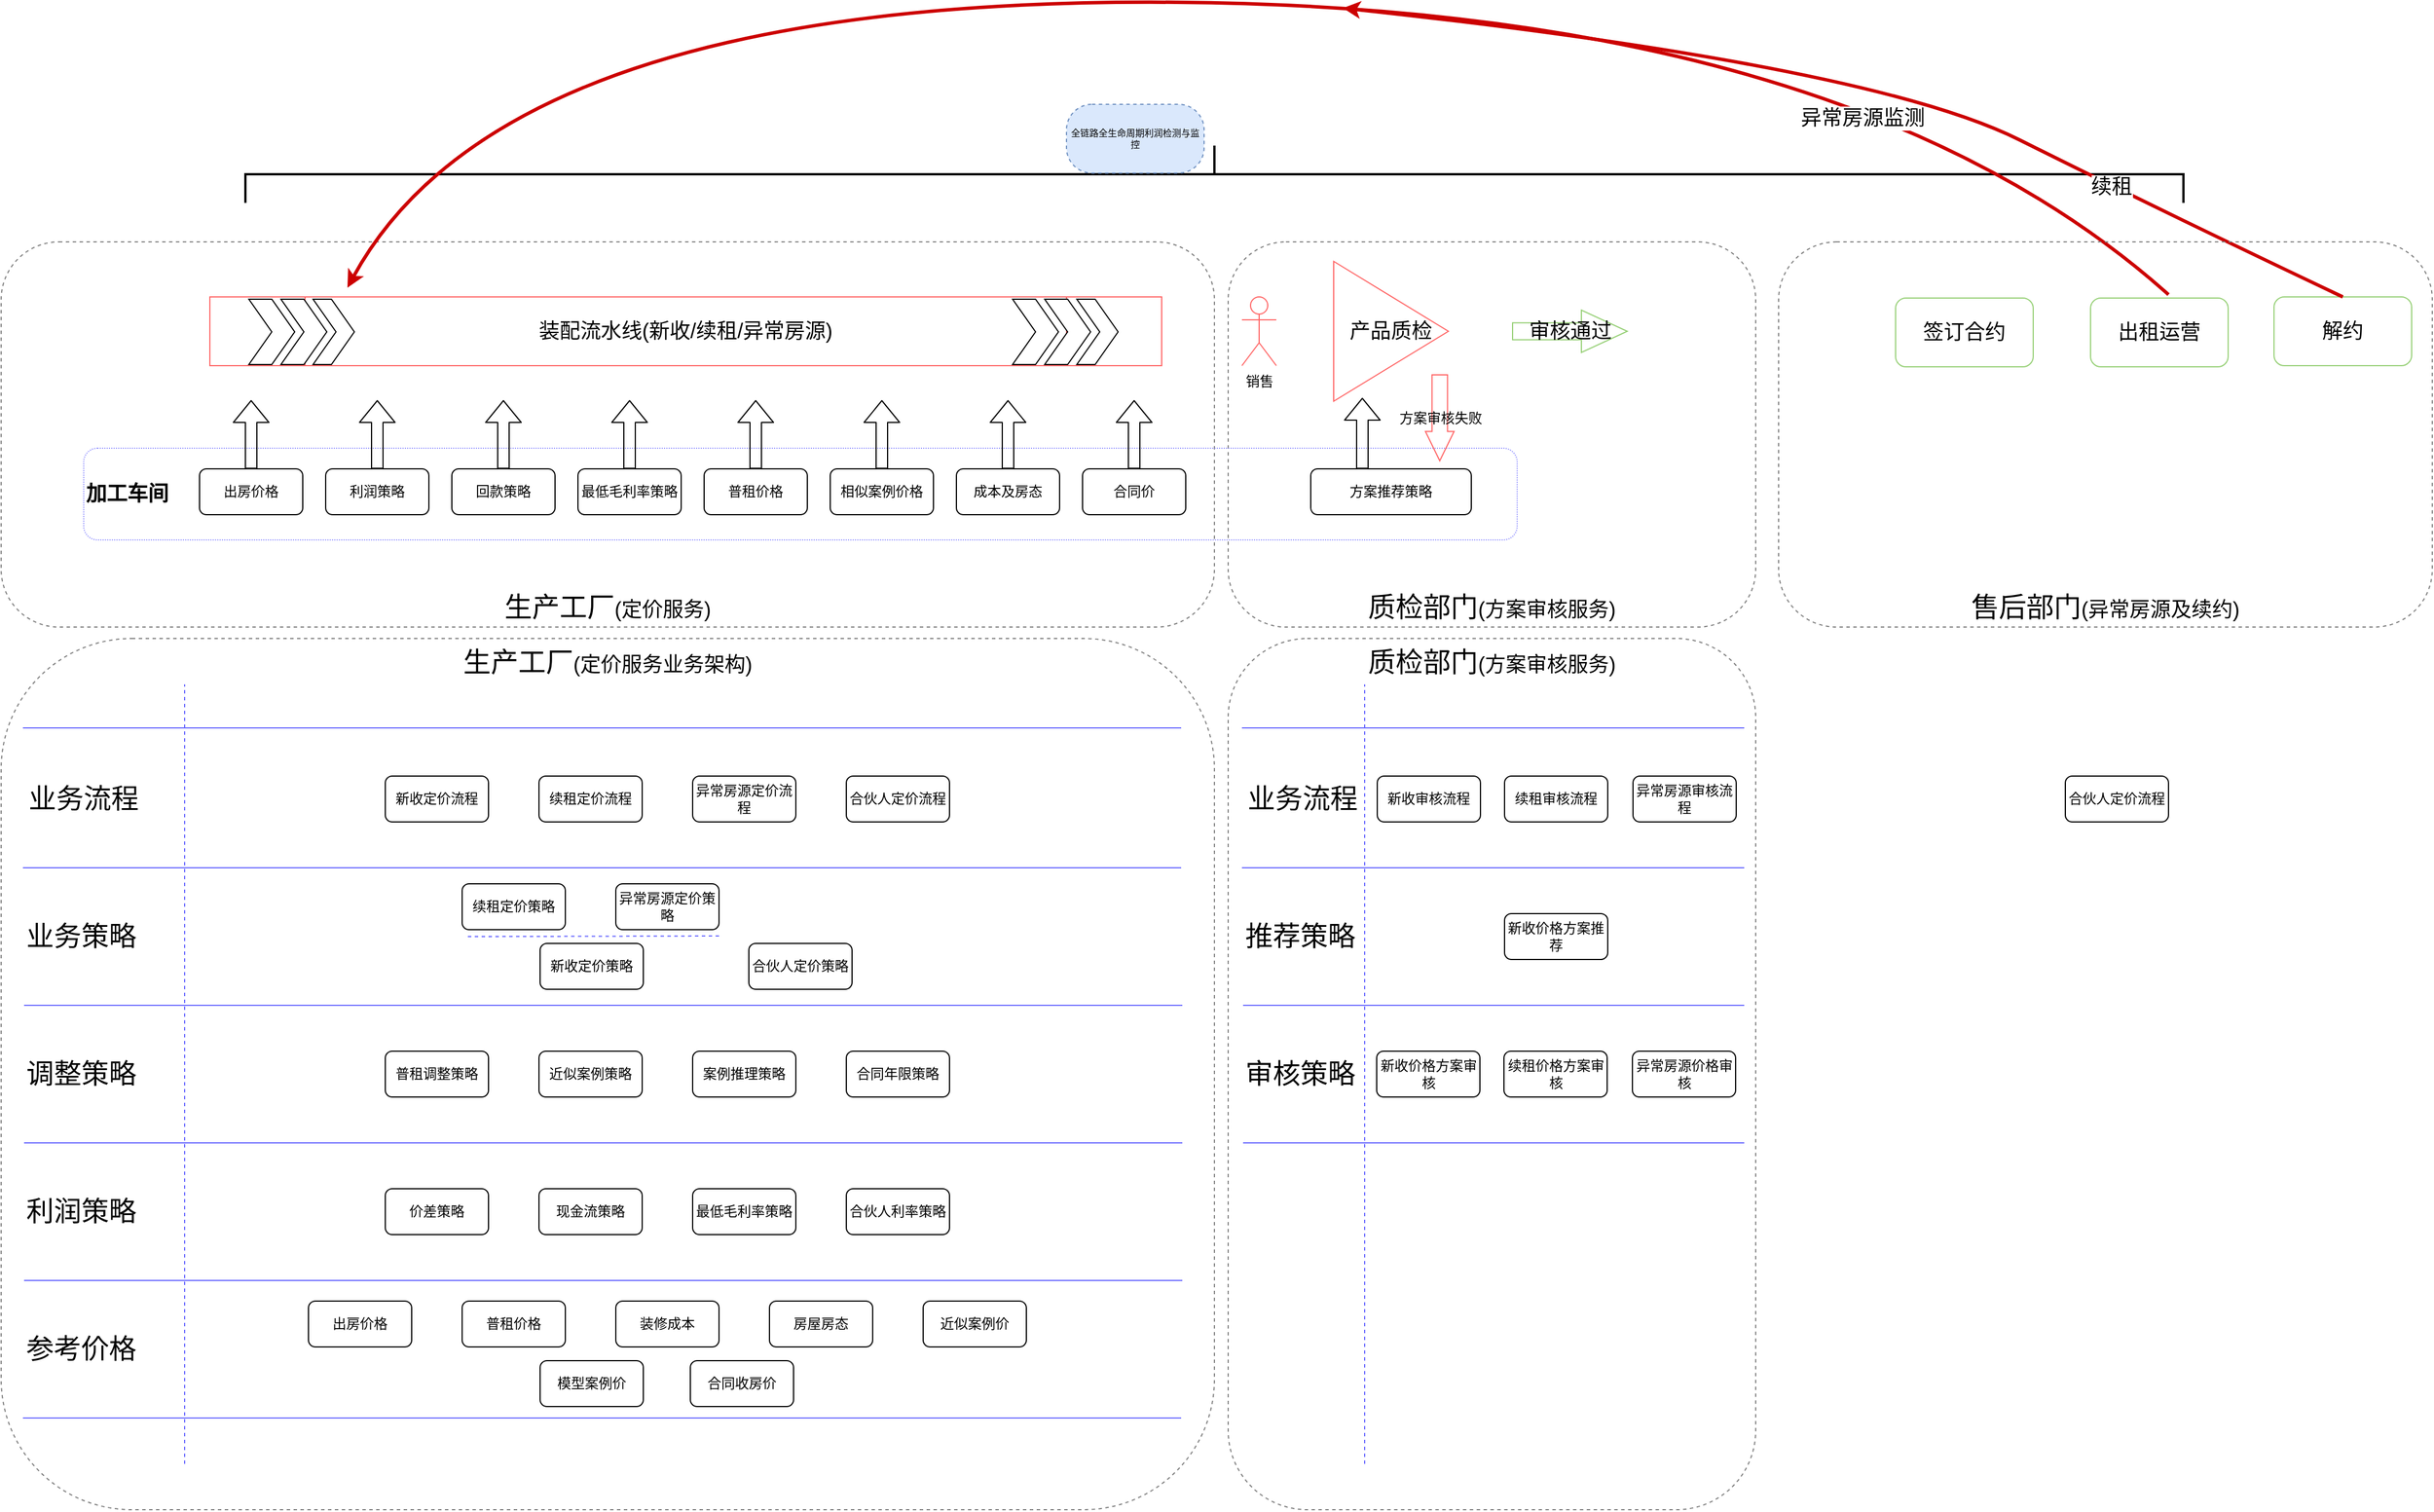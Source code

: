 <mxfile version="12.3.7" type="github" pages="1">
  <diagram id="HB1foXao_2k8xeVR197A" name="Page-1">
    <mxGraphModel dx="1261" dy="727" grid="1" gridSize="10" guides="1" tooltips="1" connect="1" arrows="1" fold="1" page="1" pageScale="1" pageWidth="2339" pageHeight="3300" math="0" shadow="0">
      <root>
        <mxCell id="0"/>
        <mxCell id="1" parent="0"/>
        <mxCell id="-rSRdJJcapElQBQnEtXR-94" value="&lt;div&gt;&lt;font style=&quot;font-size: 24px&quot;&gt;生产工厂&lt;/font&gt;&lt;span style=&quot;font-size: 18px&quot;&gt;(定价服务业务架构)&lt;/span&gt;&lt;/div&gt;" style="rounded=1;whiteSpace=wrap;html=1;strokeColor=#808080;strokeWidth=1;fillColor=none;dashed=1;align=center;verticalAlign=top;" vertex="1" parent="1">
          <mxGeometry x="160" y="1120" width="1058" height="760" as="geometry"/>
        </mxCell>
        <mxCell id="-rSRdJJcapElQBQnEtXR-48" value="&lt;div&gt;&lt;font style=&quot;font-size: 24px&quot;&gt;生产工厂&lt;/font&gt;&lt;span style=&quot;font-size: 18px&quot;&gt;(定价服务)&lt;/span&gt;&lt;/div&gt;" style="rounded=1;whiteSpace=wrap;html=1;strokeColor=#808080;strokeWidth=1;fillColor=none;dashed=1;align=center;verticalAlign=bottom;" vertex="1" parent="1">
          <mxGeometry x="160" y="774" width="1058" height="336" as="geometry"/>
        </mxCell>
        <mxCell id="-rSRdJJcapElQBQnEtXR-54" value="&lt;div&gt;&lt;span style=&quot;font-size: 24px&quot;&gt;质检部门&lt;/span&gt;&lt;span style=&quot;font-size: 18px&quot;&gt;(方案审核服务)&lt;/span&gt;&lt;/div&gt;" style="rounded=1;whiteSpace=wrap;html=1;strokeColor=#808080;strokeWidth=1;fillColor=none;dashed=1;align=center;verticalAlign=bottom;" vertex="1" parent="1">
          <mxGeometry x="1230" y="774" width="460" height="336" as="geometry"/>
        </mxCell>
        <mxCell id="-rSRdJJcapElQBQnEtXR-15" value="&lt;h2&gt;&lt;span&gt;加工车间&lt;/span&gt;&lt;/h2&gt;" style="rounded=1;whiteSpace=wrap;html=1;dashed=1;dashPattern=1 1;strokeWidth=1;strokeColor=#9999FF;fillColor=none;align=left;" vertex="1" parent="1">
          <mxGeometry x="232" y="954" width="1250" height="80" as="geometry"/>
        </mxCell>
        <mxCell id="-rSRdJJcapElQBQnEtXR-1" value="利润策略" style="rounded=1;whiteSpace=wrap;html=1;" vertex="1" parent="1">
          <mxGeometry x="443" y="972" width="90" height="40" as="geometry"/>
        </mxCell>
        <mxCell id="-rSRdJJcapElQBQnEtXR-2" value="回款策略" style="rounded=1;whiteSpace=wrap;html=1;" vertex="1" parent="1">
          <mxGeometry x="553" y="972" width="90" height="40" as="geometry"/>
        </mxCell>
        <mxCell id="-rSRdJJcapElQBQnEtXR-3" value="出房价格" style="rounded=1;whiteSpace=wrap;html=1;" vertex="1" parent="1">
          <mxGeometry x="333" y="972" width="90" height="40" as="geometry"/>
        </mxCell>
        <mxCell id="-rSRdJJcapElQBQnEtXR-4" value="最低毛利率策略" style="rounded=1;whiteSpace=wrap;html=1;" vertex="1" parent="1">
          <mxGeometry x="663" y="972" width="90" height="40" as="geometry"/>
        </mxCell>
        <mxCell id="-rSRdJJcapElQBQnEtXR-5" value="" style="shape=flexArrow;endArrow=classic;html=1;" edge="1" parent="1">
          <mxGeometry width="50" height="50" relative="1" as="geometry">
            <mxPoint x="378" y="972" as="sourcePoint"/>
            <mxPoint x="378" y="912" as="targetPoint"/>
          </mxGeometry>
        </mxCell>
        <mxCell id="-rSRdJJcapElQBQnEtXR-6" value="" style="shape=flexArrow;endArrow=classic;html=1;" edge="1" parent="1">
          <mxGeometry width="50" height="50" relative="1" as="geometry">
            <mxPoint x="488" y="972" as="sourcePoint"/>
            <mxPoint x="488" y="912" as="targetPoint"/>
          </mxGeometry>
        </mxCell>
        <mxCell id="-rSRdJJcapElQBQnEtXR-7" value="" style="shape=flexArrow;endArrow=classic;html=1;" edge="1" parent="1">
          <mxGeometry width="50" height="50" relative="1" as="geometry">
            <mxPoint x="598" y="972" as="sourcePoint"/>
            <mxPoint x="598" y="912" as="targetPoint"/>
          </mxGeometry>
        </mxCell>
        <mxCell id="-rSRdJJcapElQBQnEtXR-8" value="" style="shape=flexArrow;endArrow=classic;html=1;" edge="1" parent="1">
          <mxGeometry width="50" height="50" relative="1" as="geometry">
            <mxPoint x="708" y="972" as="sourcePoint"/>
            <mxPoint x="708" y="912" as="targetPoint"/>
          </mxGeometry>
        </mxCell>
        <mxCell id="-rSRdJJcapElQBQnEtXR-9" value="普租价格" style="rounded=1;whiteSpace=wrap;html=1;" vertex="1" parent="1">
          <mxGeometry x="773" y="972" width="90" height="40" as="geometry"/>
        </mxCell>
        <mxCell id="-rSRdJJcapElQBQnEtXR-10" value="" style="shape=flexArrow;endArrow=classic;html=1;" edge="1" parent="1">
          <mxGeometry width="50" height="50" relative="1" as="geometry">
            <mxPoint x="818" y="972" as="sourcePoint"/>
            <mxPoint x="818" y="912" as="targetPoint"/>
          </mxGeometry>
        </mxCell>
        <mxCell id="-rSRdJJcapElQBQnEtXR-11" value="相似案例价格" style="rounded=1;whiteSpace=wrap;html=1;" vertex="1" parent="1">
          <mxGeometry x="883" y="972" width="90" height="40" as="geometry"/>
        </mxCell>
        <mxCell id="-rSRdJJcapElQBQnEtXR-12" value="" style="shape=flexArrow;endArrow=classic;html=1;" edge="1" parent="1">
          <mxGeometry width="50" height="50" relative="1" as="geometry">
            <mxPoint x="928" y="972" as="sourcePoint"/>
            <mxPoint x="928" y="912" as="targetPoint"/>
          </mxGeometry>
        </mxCell>
        <mxCell id="-rSRdJJcapElQBQnEtXR-13" value="成本及房态" style="rounded=1;whiteSpace=wrap;html=1;" vertex="1" parent="1">
          <mxGeometry x="993" y="972" width="90" height="40" as="geometry"/>
        </mxCell>
        <mxCell id="-rSRdJJcapElQBQnEtXR-14" value="" style="shape=flexArrow;endArrow=classic;html=1;" edge="1" parent="1">
          <mxGeometry width="50" height="50" relative="1" as="geometry">
            <mxPoint x="1038" y="972" as="sourcePoint"/>
            <mxPoint x="1038" y="912" as="targetPoint"/>
          </mxGeometry>
        </mxCell>
        <mxCell id="-rSRdJJcapElQBQnEtXR-17" value="合同价" style="rounded=1;whiteSpace=wrap;html=1;" vertex="1" parent="1">
          <mxGeometry x="1103" y="972" width="90" height="40" as="geometry"/>
        </mxCell>
        <mxCell id="-rSRdJJcapElQBQnEtXR-18" value="" style="shape=flexArrow;endArrow=classic;html=1;" edge="1" parent="1">
          <mxGeometry width="50" height="50" relative="1" as="geometry">
            <mxPoint x="1148" y="972" as="sourcePoint"/>
            <mxPoint x="1148" y="912" as="targetPoint"/>
          </mxGeometry>
        </mxCell>
        <mxCell id="-rSRdJJcapElQBQnEtXR-19" value="&lt;font style=&quot;font-size: 18px&quot;&gt;装配流水线(新收/续租/异常房源)&lt;/font&gt;" style="shape=process;whiteSpace=wrap;html=1;backgroundOutline=1;strokeColor=#FF6666;strokeWidth=1;fillColor=none;" vertex="1" parent="1">
          <mxGeometry x="342" y="822" width="830" height="60" as="geometry"/>
        </mxCell>
        <mxCell id="-rSRdJJcapElQBQnEtXR-21" value="" style="swimlane;childLayout=stackLayout;horizontal=1;fillColor=none;horizontalStack=1;resizeParent=1;resizeParentMax=0;resizeLast=0;collapsible=0;strokeColor=none;stackBorder=10;stackSpacing=-12;resizable=1;align=center;points=[];fontColor=#000000;" vertex="1" parent="1">
          <mxGeometry x="366" y="791" width="112" height="100" as="geometry"/>
        </mxCell>
        <mxCell id="-rSRdJJcapElQBQnEtXR-22" value="" style="shape=step;perimeter=stepPerimeter;fixedSize=1;points=[];" vertex="1" parent="-rSRdJJcapElQBQnEtXR-21">
          <mxGeometry x="10" y="33" width="40" height="57" as="geometry"/>
        </mxCell>
        <mxCell id="-rSRdJJcapElQBQnEtXR-23" value="" style="shape=step;perimeter=stepPerimeter;fixedSize=1;points=[];size=20;" vertex="1" parent="-rSRdJJcapElQBQnEtXR-21">
          <mxGeometry x="38" y="33" width="40" height="57" as="geometry"/>
        </mxCell>
        <mxCell id="-rSRdJJcapElQBQnEtXR-24" value="" style="shape=step;perimeter=stepPerimeter;fixedSize=1;points=[];" vertex="1" parent="-rSRdJJcapElQBQnEtXR-21">
          <mxGeometry x="66" y="33" width="36" height="57" as="geometry"/>
        </mxCell>
        <mxCell id="-rSRdJJcapElQBQnEtXR-25" value="" style="swimlane;childLayout=stackLayout;horizontal=1;fillColor=none;horizontalStack=1;resizeParent=1;resizeParentMax=0;resizeLast=0;collapsible=0;strokeColor=none;stackBorder=10;stackSpacing=-12;resizable=1;align=center;points=[];fontColor=#000000;" vertex="1" parent="1">
          <mxGeometry x="1032" y="791" width="112" height="100" as="geometry"/>
        </mxCell>
        <mxCell id="-rSRdJJcapElQBQnEtXR-26" value="" style="shape=step;perimeter=stepPerimeter;fixedSize=1;points=[];" vertex="1" parent="-rSRdJJcapElQBQnEtXR-25">
          <mxGeometry x="10" y="33" width="40" height="57" as="geometry"/>
        </mxCell>
        <mxCell id="-rSRdJJcapElQBQnEtXR-27" value="" style="shape=step;perimeter=stepPerimeter;fixedSize=1;points=[];size=20;" vertex="1" parent="-rSRdJJcapElQBQnEtXR-25">
          <mxGeometry x="38" y="33" width="40" height="57" as="geometry"/>
        </mxCell>
        <mxCell id="-rSRdJJcapElQBQnEtXR-28" value="" style="shape=step;perimeter=stepPerimeter;fixedSize=1;points=[];" vertex="1" parent="-rSRdJJcapElQBQnEtXR-25">
          <mxGeometry x="66" y="33" width="36" height="57" as="geometry"/>
        </mxCell>
        <mxCell id="-rSRdJJcapElQBQnEtXR-29" value="&lt;font style=&quot;font-size: 18px&quot;&gt;产品质检&lt;br&gt;&lt;/font&gt;" style="triangle;whiteSpace=wrap;html=1;strokeColor=#FF6666;strokeWidth=1;fillColor=none;" vertex="1" parent="1">
          <mxGeometry x="1322" y="791" width="100" height="122" as="geometry"/>
        </mxCell>
        <mxCell id="-rSRdJJcapElQBQnEtXR-32" value="销售" style="shape=umlActor;verticalLabelPosition=bottom;labelBackgroundColor=#ffffff;verticalAlign=top;html=1;strokeColor=#FF6666;strokeWidth=1;fillColor=none;" vertex="1" parent="1">
          <mxGeometry x="1242" y="822" width="30" height="60" as="geometry"/>
        </mxCell>
        <mxCell id="-rSRdJJcapElQBQnEtXR-33" value="方案推荐策略" style="rounded=1;whiteSpace=wrap;html=1;" vertex="1" parent="1">
          <mxGeometry x="1302" y="972" width="140" height="40" as="geometry"/>
        </mxCell>
        <mxCell id="-rSRdJJcapElQBQnEtXR-34" value="" style="shape=flexArrow;endArrow=classic;html=1;" edge="1" parent="1">
          <mxGeometry width="50" height="50" relative="1" as="geometry">
            <mxPoint x="1347" y="972" as="sourcePoint"/>
            <mxPoint x="1347" y="910" as="targetPoint"/>
          </mxGeometry>
        </mxCell>
        <mxCell id="-rSRdJJcapElQBQnEtXR-36" value="方案审核失败" style="html=1;shadow=0;dashed=0;align=center;verticalAlign=middle;shape=mxgraph.arrows2.arrow;dy=0.46;dx=25.67;direction=south;notch=0;strokeColor=#FF6666;strokeWidth=1;fillColor=none;" vertex="1" parent="1">
          <mxGeometry x="1402" y="890" width="25" height="75" as="geometry"/>
        </mxCell>
        <mxCell id="-rSRdJJcapElQBQnEtXR-37" value="&lt;font style=&quot;font-size: 18px&quot;&gt;审核通过&lt;/font&gt;" style="html=1;shadow=0;dashed=0;align=center;verticalAlign=middle;shape=mxgraph.arrows2.arrow;dy=0.6;dx=40;notch=0;strokeColor=#97D077;strokeWidth=1;fillColor=none;" vertex="1" parent="1">
          <mxGeometry x="1478" y="833.5" width="100" height="37" as="geometry"/>
        </mxCell>
        <mxCell id="-rSRdJJcapElQBQnEtXR-38" value="&lt;font style=&quot;font-size: 18px&quot;&gt;签订合约&lt;/font&gt;" style="rounded=1;whiteSpace=wrap;html=1;strokeColor=#97D077;strokeWidth=1;fillColor=none;" vertex="1" parent="1">
          <mxGeometry x="1812" y="823" width="120" height="60" as="geometry"/>
        </mxCell>
        <mxCell id="-rSRdJJcapElQBQnEtXR-39" value="&lt;font style=&quot;font-size: 18px&quot;&gt;出租运营&lt;/font&gt;" style="rounded=1;whiteSpace=wrap;html=1;strokeColor=#97D077;strokeWidth=1;fillColor=none;" vertex="1" parent="1">
          <mxGeometry x="1982" y="823" width="120" height="60" as="geometry"/>
        </mxCell>
        <mxCell id="-rSRdJJcapElQBQnEtXR-40" value="&lt;font style=&quot;font-size: 18px&quot;&gt;解约&lt;/font&gt;" style="rounded=1;whiteSpace=wrap;html=1;strokeColor=#97D077;strokeWidth=1;fillColor=none;" vertex="1" parent="1">
          <mxGeometry x="2142" y="822" width="120" height="60" as="geometry"/>
        </mxCell>
        <mxCell id="-rSRdJJcapElQBQnEtXR-41" value="" style="strokeWidth=2;html=1;shape=mxgraph.flowchart.annotation_2;align=center;labelPosition=center;pointerEvents=1;fillColor=none;rotation=90;verticalLabelPosition=middle;verticalAlign=middle;" vertex="1" parent="1">
          <mxGeometry x="1193" y="-130" width="50" height="1690" as="geometry"/>
        </mxCell>
        <mxCell id="-rSRdJJcapElQBQnEtXR-44" value="" style="curved=1;endArrow=classic;html=1;entryX=0.857;entryY=0.23;entryDx=0;entryDy=0;entryPerimeter=0;strokeWidth=3;strokeColor=#CC0000;" edge="1" parent="1" target="-rSRdJJcapElQBQnEtXR-21">
          <mxGeometry width="50" height="50" relative="1" as="geometry">
            <mxPoint x="2050" y="820" as="sourcePoint"/>
            <mxPoint x="330" y="780" as="targetPoint"/>
            <Array as="points">
              <mxPoint x="1770" y="570"/>
              <mxPoint x="600" y="560"/>
            </Array>
          </mxGeometry>
        </mxCell>
        <mxCell id="-rSRdJJcapElQBQnEtXR-45" value="&lt;font style=&quot;font-size: 18px&quot;&gt;异常房源监测&lt;/font&gt;" style="text;html=1;align=center;verticalAlign=middle;resizable=0;points=[];;labelBackgroundColor=#ffffff;" vertex="1" connectable="0" parent="-rSRdJJcapElQBQnEtXR-44">
          <mxGeometry x="-0.001" y="3" relative="1" as="geometry">
            <mxPoint x="554" y="97" as="offset"/>
          </mxGeometry>
        </mxCell>
        <mxCell id="-rSRdJJcapElQBQnEtXR-46" value="" style="curved=1;endArrow=classic;html=1;strokeColor=#CC0000;strokeWidth=3;exitX=0.5;exitY=0;exitDx=0;exitDy=0;" edge="1" parent="1" source="-rSRdJJcapElQBQnEtXR-40">
          <mxGeometry width="50" height="50" relative="1" as="geometry">
            <mxPoint x="2000" y="750" as="sourcePoint"/>
            <mxPoint x="1330" y="570" as="targetPoint"/>
            <Array as="points">
              <mxPoint x="2050" y="750"/>
              <mxPoint x="1790" y="620"/>
            </Array>
          </mxGeometry>
        </mxCell>
        <mxCell id="-rSRdJJcapElQBQnEtXR-47" value="&lt;font style=&quot;font-size: 18px&quot;&gt;续租&lt;/font&gt;" style="text;html=1;align=center;verticalAlign=middle;resizable=0;points=[];;labelBackgroundColor=#ffffff;" vertex="1" connectable="0" parent="-rSRdJJcapElQBQnEtXR-46">
          <mxGeometry x="-0.512" y="1" relative="1" as="geometry">
            <mxPoint x="1" as="offset"/>
          </mxGeometry>
        </mxCell>
        <mxCell id="-rSRdJJcapElQBQnEtXR-55" value="&lt;div&gt;&lt;span style=&quot;font-size: 24px&quot;&gt;售后部门&lt;/span&gt;&lt;span style=&quot;font-size: 18px&quot;&gt;(异常房源及续约)&lt;/span&gt;&lt;/div&gt;" style="rounded=1;whiteSpace=wrap;html=1;strokeColor=#808080;strokeWidth=1;fillColor=none;dashed=1;align=center;verticalAlign=bottom;" vertex="1" parent="1">
          <mxGeometry x="1710" y="774" width="570" height="336" as="geometry"/>
        </mxCell>
        <mxCell id="-rSRdJJcapElQBQnEtXR-56" value="" style="endArrow=none;html=1;strokeColor=#6666FF;strokeWidth=1;fontSize=2;" edge="1" parent="1">
          <mxGeometry width="50" height="50" relative="1" as="geometry">
            <mxPoint x="179" y="1198" as="sourcePoint"/>
            <mxPoint x="1189" y="1198" as="targetPoint"/>
          </mxGeometry>
        </mxCell>
        <mxCell id="-rSRdJJcapElQBQnEtXR-57" value="" style="endArrow=none;html=1;strokeColor=#6666FF;strokeWidth=1;fontSize=2;" edge="1" parent="1">
          <mxGeometry width="50" height="50" relative="1" as="geometry">
            <mxPoint x="179" y="1320" as="sourcePoint"/>
            <mxPoint x="1189" y="1320" as="targetPoint"/>
          </mxGeometry>
        </mxCell>
        <mxCell id="-rSRdJJcapElQBQnEtXR-58" value="" style="endArrow=none;html=1;strokeColor=#6666FF;strokeWidth=1;fontSize=2;" edge="1" parent="1">
          <mxGeometry width="50" height="50" relative="1" as="geometry">
            <mxPoint x="180" y="1440" as="sourcePoint"/>
            <mxPoint x="1190" y="1440" as="targetPoint"/>
          </mxGeometry>
        </mxCell>
        <mxCell id="-rSRdJJcapElQBQnEtXR-59" value="" style="endArrow=none;html=1;strokeColor=#6666FF;strokeWidth=1;fontSize=2;" edge="1" parent="1">
          <mxGeometry width="50" height="50" relative="1" as="geometry">
            <mxPoint x="180" y="1560" as="sourcePoint"/>
            <mxPoint x="1190" y="1560" as="targetPoint"/>
          </mxGeometry>
        </mxCell>
        <mxCell id="-rSRdJJcapElQBQnEtXR-60" value="" style="endArrow=none;html=1;strokeColor=#6666FF;strokeWidth=1;fontSize=2;" edge="1" parent="1">
          <mxGeometry width="50" height="50" relative="1" as="geometry">
            <mxPoint x="180" y="1680" as="sourcePoint"/>
            <mxPoint x="1190" y="1680" as="targetPoint"/>
          </mxGeometry>
        </mxCell>
        <mxCell id="-rSRdJJcapElQBQnEtXR-61" value="" style="endArrow=none;html=1;strokeColor=#6666FF;strokeWidth=1;fontSize=2;" edge="1" parent="1">
          <mxGeometry width="50" height="50" relative="1" as="geometry">
            <mxPoint x="179" y="1800" as="sourcePoint"/>
            <mxPoint x="1189" y="1800" as="targetPoint"/>
          </mxGeometry>
        </mxCell>
        <mxCell id="-rSRdJJcapElQBQnEtXR-64" value="" style="endArrow=none;dashed=1;html=1;strokeColor=#6666FF;strokeWidth=1;fontSize=2;" edge="1" parent="1">
          <mxGeometry width="50" height="50" relative="1" as="geometry">
            <mxPoint x="320" y="1840" as="sourcePoint"/>
            <mxPoint x="320" y="1160" as="targetPoint"/>
          </mxGeometry>
        </mxCell>
        <mxCell id="-rSRdJJcapElQBQnEtXR-65" value="出房价格" style="rounded=1;whiteSpace=wrap;html=1;" vertex="1" parent="1">
          <mxGeometry x="428" y="1698" width="90" height="40" as="geometry"/>
        </mxCell>
        <mxCell id="-rSRdJJcapElQBQnEtXR-66" value="普租价格" style="rounded=1;whiteSpace=wrap;html=1;" vertex="1" parent="1">
          <mxGeometry x="562" y="1698" width="90" height="40" as="geometry"/>
        </mxCell>
        <mxCell id="-rSRdJJcapElQBQnEtXR-67" value="装修成本" style="rounded=1;whiteSpace=wrap;html=1;" vertex="1" parent="1">
          <mxGeometry x="696" y="1698" width="90" height="40" as="geometry"/>
        </mxCell>
        <mxCell id="-rSRdJJcapElQBQnEtXR-68" value="房屋房态" style="rounded=1;whiteSpace=wrap;html=1;" vertex="1" parent="1">
          <mxGeometry x="830" y="1698" width="90" height="40" as="geometry"/>
        </mxCell>
        <mxCell id="-rSRdJJcapElQBQnEtXR-69" value="近似案例价" style="rounded=1;whiteSpace=wrap;html=1;" vertex="1" parent="1">
          <mxGeometry x="964" y="1698" width="90" height="40" as="geometry"/>
        </mxCell>
        <mxCell id="-rSRdJJcapElQBQnEtXR-70" value="模型案例价" style="rounded=1;whiteSpace=wrap;html=1;" vertex="1" parent="1">
          <mxGeometry x="630" y="1750" width="90" height="40" as="geometry"/>
        </mxCell>
        <mxCell id="-rSRdJJcapElQBQnEtXR-71" value="合同收房价" style="rounded=1;whiteSpace=wrap;html=1;" vertex="1" parent="1">
          <mxGeometry x="761" y="1750" width="90" height="40" as="geometry"/>
        </mxCell>
        <mxCell id="-rSRdJJcapElQBQnEtXR-72" value="&lt;font style=&quot;font-size: 24px&quot;&gt;参考价格&lt;/font&gt;" style="text;html=1;strokeColor=none;fillColor=none;align=center;verticalAlign=middle;whiteSpace=wrap;rounded=0;dashed=1;fontSize=8;" vertex="1" parent="1">
          <mxGeometry x="180" y="1730" width="100" height="20" as="geometry"/>
        </mxCell>
        <mxCell id="-rSRdJJcapElQBQnEtXR-73" value="&lt;font style=&quot;font-size: 24px&quot;&gt;利润策略&lt;/font&gt;" style="text;html=1;strokeColor=none;fillColor=none;align=center;verticalAlign=middle;whiteSpace=wrap;rounded=0;dashed=1;fontSize=8;" vertex="1" parent="1">
          <mxGeometry x="180" y="1610" width="100" height="20" as="geometry"/>
        </mxCell>
        <mxCell id="-rSRdJJcapElQBQnEtXR-74" value="&lt;font style=&quot;font-size: 24px&quot;&gt;调整策略&lt;/font&gt;" style="text;html=1;strokeColor=none;fillColor=none;align=center;verticalAlign=middle;whiteSpace=wrap;rounded=0;dashed=1;fontSize=8;" vertex="1" parent="1">
          <mxGeometry x="180" y="1490" width="100" height="20" as="geometry"/>
        </mxCell>
        <mxCell id="-rSRdJJcapElQBQnEtXR-75" value="&lt;font style=&quot;font-size: 24px&quot;&gt;业务策略&lt;/font&gt;" style="text;html=1;strokeColor=none;fillColor=none;align=center;verticalAlign=middle;whiteSpace=wrap;rounded=0;dashed=1;fontSize=8;" vertex="1" parent="1">
          <mxGeometry x="180" y="1370" width="100" height="20" as="geometry"/>
        </mxCell>
        <mxCell id="-rSRdJJcapElQBQnEtXR-76" value="&lt;font style=&quot;font-size: 24px&quot;&gt;业务流程&lt;/font&gt;" style="text;html=1;strokeColor=none;fillColor=none;align=center;verticalAlign=middle;whiteSpace=wrap;rounded=0;dashed=1;fontSize=8;" vertex="1" parent="1">
          <mxGeometry x="182" y="1250" width="100" height="20" as="geometry"/>
        </mxCell>
        <mxCell id="-rSRdJJcapElQBQnEtXR-77" value="价差策略" style="rounded=1;whiteSpace=wrap;html=1;" vertex="1" parent="1">
          <mxGeometry x="495" y="1600" width="90" height="40" as="geometry"/>
        </mxCell>
        <mxCell id="-rSRdJJcapElQBQnEtXR-78" value="现金流策略" style="rounded=1;whiteSpace=wrap;html=1;" vertex="1" parent="1">
          <mxGeometry x="629" y="1600" width="90" height="40" as="geometry"/>
        </mxCell>
        <mxCell id="-rSRdJJcapElQBQnEtXR-79" value="最低毛利率策略" style="rounded=1;whiteSpace=wrap;html=1;" vertex="1" parent="1">
          <mxGeometry x="763" y="1600" width="90" height="40" as="geometry"/>
        </mxCell>
        <mxCell id="-rSRdJJcapElQBQnEtXR-80" value="合伙人利率策略" style="rounded=1;whiteSpace=wrap;html=1;" vertex="1" parent="1">
          <mxGeometry x="897" y="1600" width="90" height="40" as="geometry"/>
        </mxCell>
        <mxCell id="-rSRdJJcapElQBQnEtXR-82" value="新收定价流程" style="rounded=1;whiteSpace=wrap;html=1;" vertex="1" parent="1">
          <mxGeometry x="495" y="1240" width="90" height="40" as="geometry"/>
        </mxCell>
        <mxCell id="-rSRdJJcapElQBQnEtXR-83" value="续租定价流程" style="rounded=1;whiteSpace=wrap;html=1;" vertex="1" parent="1">
          <mxGeometry x="629" y="1240" width="90" height="40" as="geometry"/>
        </mxCell>
        <mxCell id="-rSRdJJcapElQBQnEtXR-84" value="异常房源定价流程" style="rounded=1;whiteSpace=wrap;html=1;" vertex="1" parent="1">
          <mxGeometry x="763" y="1240" width="90" height="40" as="geometry"/>
        </mxCell>
        <mxCell id="-rSRdJJcapElQBQnEtXR-85" value="合伙人定价流程" style="rounded=1;whiteSpace=wrap;html=1;" vertex="1" parent="1">
          <mxGeometry x="897" y="1240" width="90" height="40" as="geometry"/>
        </mxCell>
        <mxCell id="-rSRdJJcapElQBQnEtXR-87" value="续租定价策略" style="rounded=1;whiteSpace=wrap;html=1;" vertex="1" parent="1">
          <mxGeometry x="562" y="1334" width="90" height="40" as="geometry"/>
        </mxCell>
        <mxCell id="-rSRdJJcapElQBQnEtXR-88" value="异常房源定价策略" style="rounded=1;whiteSpace=wrap;html=1;" vertex="1" parent="1">
          <mxGeometry x="696" y="1334" width="90" height="40" as="geometry"/>
        </mxCell>
        <mxCell id="-rSRdJJcapElQBQnEtXR-91" value="新收定价策略" style="rounded=1;whiteSpace=wrap;html=1;" vertex="1" parent="1">
          <mxGeometry x="630" y="1386" width="90" height="40" as="geometry"/>
        </mxCell>
        <mxCell id="-rSRdJJcapElQBQnEtXR-92" value="合伙人定价策略" style="rounded=1;whiteSpace=wrap;html=1;" vertex="1" parent="1">
          <mxGeometry x="812" y="1386" width="90" height="40" as="geometry"/>
        </mxCell>
        <mxCell id="-rSRdJJcapElQBQnEtXR-93" value="" style="endArrow=none;dashed=1;html=1;strokeColor=#6666FF;strokeWidth=1;fontSize=8;" edge="1" parent="1">
          <mxGeometry width="50" height="50" relative="1" as="geometry">
            <mxPoint x="567" y="1380" as="sourcePoint"/>
            <mxPoint x="787.5" y="1379.5" as="targetPoint"/>
          </mxGeometry>
        </mxCell>
        <mxCell id="-rSRdJJcapElQBQnEtXR-95" value="普租调整策略" style="rounded=1;whiteSpace=wrap;html=1;" vertex="1" parent="1">
          <mxGeometry x="495" y="1480" width="90" height="40" as="geometry"/>
        </mxCell>
        <mxCell id="-rSRdJJcapElQBQnEtXR-96" value="近似案例策略" style="rounded=1;whiteSpace=wrap;html=1;" vertex="1" parent="1">
          <mxGeometry x="629" y="1480" width="90" height="40" as="geometry"/>
        </mxCell>
        <mxCell id="-rSRdJJcapElQBQnEtXR-97" value="案例推理策略" style="rounded=1;whiteSpace=wrap;html=1;" vertex="1" parent="1">
          <mxGeometry x="763" y="1480" width="90" height="40" as="geometry"/>
        </mxCell>
        <mxCell id="-rSRdJJcapElQBQnEtXR-98" value="合同年限策略" style="rounded=1;whiteSpace=wrap;html=1;" vertex="1" parent="1">
          <mxGeometry x="897" y="1480" width="90" height="40" as="geometry"/>
        </mxCell>
        <mxCell id="-rSRdJJcapElQBQnEtXR-101" value="全链路全生命周期利润检测与监控" style="rounded=1;whiteSpace=wrap;html=1;dashed=1;strokeColor=#6c8ebf;strokeWidth=1;fillColor=#dae8fc;fontSize=8;align=center;arcSize=37;" vertex="1" parent="1">
          <mxGeometry x="1089" y="654" width="120" height="60" as="geometry"/>
        </mxCell>
        <mxCell id="-rSRdJJcapElQBQnEtXR-102" value="&lt;div&gt;&lt;span style=&quot;font-size: 24px&quot;&gt;质检部门&lt;/span&gt;&lt;span style=&quot;font-size: 18px&quot;&gt;(方案审核服务)&lt;/span&gt;&lt;/div&gt;" style="rounded=1;whiteSpace=wrap;html=1;strokeColor=#808080;strokeWidth=1;fillColor=none;dashed=1;align=center;verticalAlign=top;" vertex="1" parent="1">
          <mxGeometry x="1230" y="1120" width="460" height="760" as="geometry"/>
        </mxCell>
        <mxCell id="-rSRdJJcapElQBQnEtXR-103" value="" style="endArrow=none;html=1;strokeColor=#6666FF;strokeWidth=1;fontSize=2;" edge="1" parent="1">
          <mxGeometry width="50" height="50" relative="1" as="geometry">
            <mxPoint x="1242" y="1198" as="sourcePoint"/>
            <mxPoint x="1680" y="1198" as="targetPoint"/>
          </mxGeometry>
        </mxCell>
        <mxCell id="-rSRdJJcapElQBQnEtXR-104" value="" style="endArrow=none;html=1;strokeColor=#6666FF;strokeWidth=1;fontSize=2;" edge="1" parent="1">
          <mxGeometry width="50" height="50" relative="1" as="geometry">
            <mxPoint x="1242" y="1320" as="sourcePoint"/>
            <mxPoint x="1680" y="1320" as="targetPoint"/>
          </mxGeometry>
        </mxCell>
        <mxCell id="-rSRdJJcapElQBQnEtXR-105" value="" style="endArrow=none;html=1;strokeColor=#6666FF;strokeWidth=1;fontSize=2;" edge="1" parent="1">
          <mxGeometry width="50" height="50" relative="1" as="geometry">
            <mxPoint x="1243" y="1440" as="sourcePoint"/>
            <mxPoint x="1680" y="1440" as="targetPoint"/>
          </mxGeometry>
        </mxCell>
        <mxCell id="-rSRdJJcapElQBQnEtXR-106" value="" style="endArrow=none;html=1;strokeColor=#6666FF;strokeWidth=1;fontSize=2;" edge="1" parent="1">
          <mxGeometry width="50" height="50" relative="1" as="geometry">
            <mxPoint x="1243" y="1560" as="sourcePoint"/>
            <mxPoint x="1680" y="1560" as="targetPoint"/>
          </mxGeometry>
        </mxCell>
        <mxCell id="-rSRdJJcapElQBQnEtXR-107" value="" style="endArrow=none;dashed=1;html=1;strokeColor=#6666FF;strokeWidth=1;fontSize=2;" edge="1" parent="1">
          <mxGeometry width="50" height="50" relative="1" as="geometry">
            <mxPoint x="1349" y="1840" as="sourcePoint"/>
            <mxPoint x="1349" y="1160" as="targetPoint"/>
          </mxGeometry>
        </mxCell>
        <mxCell id="-rSRdJJcapElQBQnEtXR-108" value="&lt;font style=&quot;font-size: 24px&quot;&gt;审核策略&lt;/font&gt;" style="text;html=1;strokeColor=none;fillColor=none;align=center;verticalAlign=middle;whiteSpace=wrap;rounded=0;dashed=1;fontSize=8;" vertex="1" parent="1">
          <mxGeometry x="1243" y="1490" width="100" height="20" as="geometry"/>
        </mxCell>
        <mxCell id="-rSRdJJcapElQBQnEtXR-109" value="&lt;font style=&quot;font-size: 24px&quot;&gt;推荐策略&lt;/font&gt;" style="text;html=1;strokeColor=none;fillColor=none;align=center;verticalAlign=middle;whiteSpace=wrap;rounded=0;dashed=1;fontSize=8;" vertex="1" parent="1">
          <mxGeometry x="1243" y="1370" width="100" height="20" as="geometry"/>
        </mxCell>
        <mxCell id="-rSRdJJcapElQBQnEtXR-110" value="&lt;font style=&quot;font-size: 24px&quot;&gt;业务流程&lt;/font&gt;" style="text;html=1;strokeColor=none;fillColor=none;align=center;verticalAlign=middle;whiteSpace=wrap;rounded=0;dashed=1;fontSize=8;" vertex="1" parent="1">
          <mxGeometry x="1245" y="1250" width="100" height="20" as="geometry"/>
        </mxCell>
        <mxCell id="-rSRdJJcapElQBQnEtXR-111" value="新收审核流程" style="rounded=1;whiteSpace=wrap;html=1;" vertex="1" parent="1">
          <mxGeometry x="1360" y="1240" width="90" height="40" as="geometry"/>
        </mxCell>
        <mxCell id="-rSRdJJcapElQBQnEtXR-112" value="续租审核流程" style="rounded=1;whiteSpace=wrap;html=1;" vertex="1" parent="1">
          <mxGeometry x="1471" y="1240" width="90" height="40" as="geometry"/>
        </mxCell>
        <mxCell id="-rSRdJJcapElQBQnEtXR-113" value="异常房源审核流程" style="rounded=1;whiteSpace=wrap;html=1;" vertex="1" parent="1">
          <mxGeometry x="1583" y="1240" width="90" height="40" as="geometry"/>
        </mxCell>
        <mxCell id="-rSRdJJcapElQBQnEtXR-114" value="合伙人定价流程" style="rounded=1;whiteSpace=wrap;html=1;" vertex="1" parent="1">
          <mxGeometry x="1960" y="1240" width="90" height="40" as="geometry"/>
        </mxCell>
        <mxCell id="-rSRdJJcapElQBQnEtXR-115" value="新收价格方案审核" style="rounded=1;whiteSpace=wrap;html=1;" vertex="1" parent="1">
          <mxGeometry x="1359.5" y="1480" width="90" height="40" as="geometry"/>
        </mxCell>
        <mxCell id="-rSRdJJcapElQBQnEtXR-116" value="续租价格方案审核" style="rounded=1;whiteSpace=wrap;html=1;" vertex="1" parent="1">
          <mxGeometry x="1470.5" y="1480" width="90" height="40" as="geometry"/>
        </mxCell>
        <mxCell id="-rSRdJJcapElQBQnEtXR-117" value="异常房源价格审核" style="rounded=1;whiteSpace=wrap;html=1;" vertex="1" parent="1">
          <mxGeometry x="1582.5" y="1480" width="90" height="40" as="geometry"/>
        </mxCell>
        <mxCell id="-rSRdJJcapElQBQnEtXR-118" value="新收价格方案推荐" style="rounded=1;whiteSpace=wrap;html=1;" vertex="1" parent="1">
          <mxGeometry x="1471" y="1360" width="90" height="40" as="geometry"/>
        </mxCell>
      </root>
    </mxGraphModel>
  </diagram>
</mxfile>
